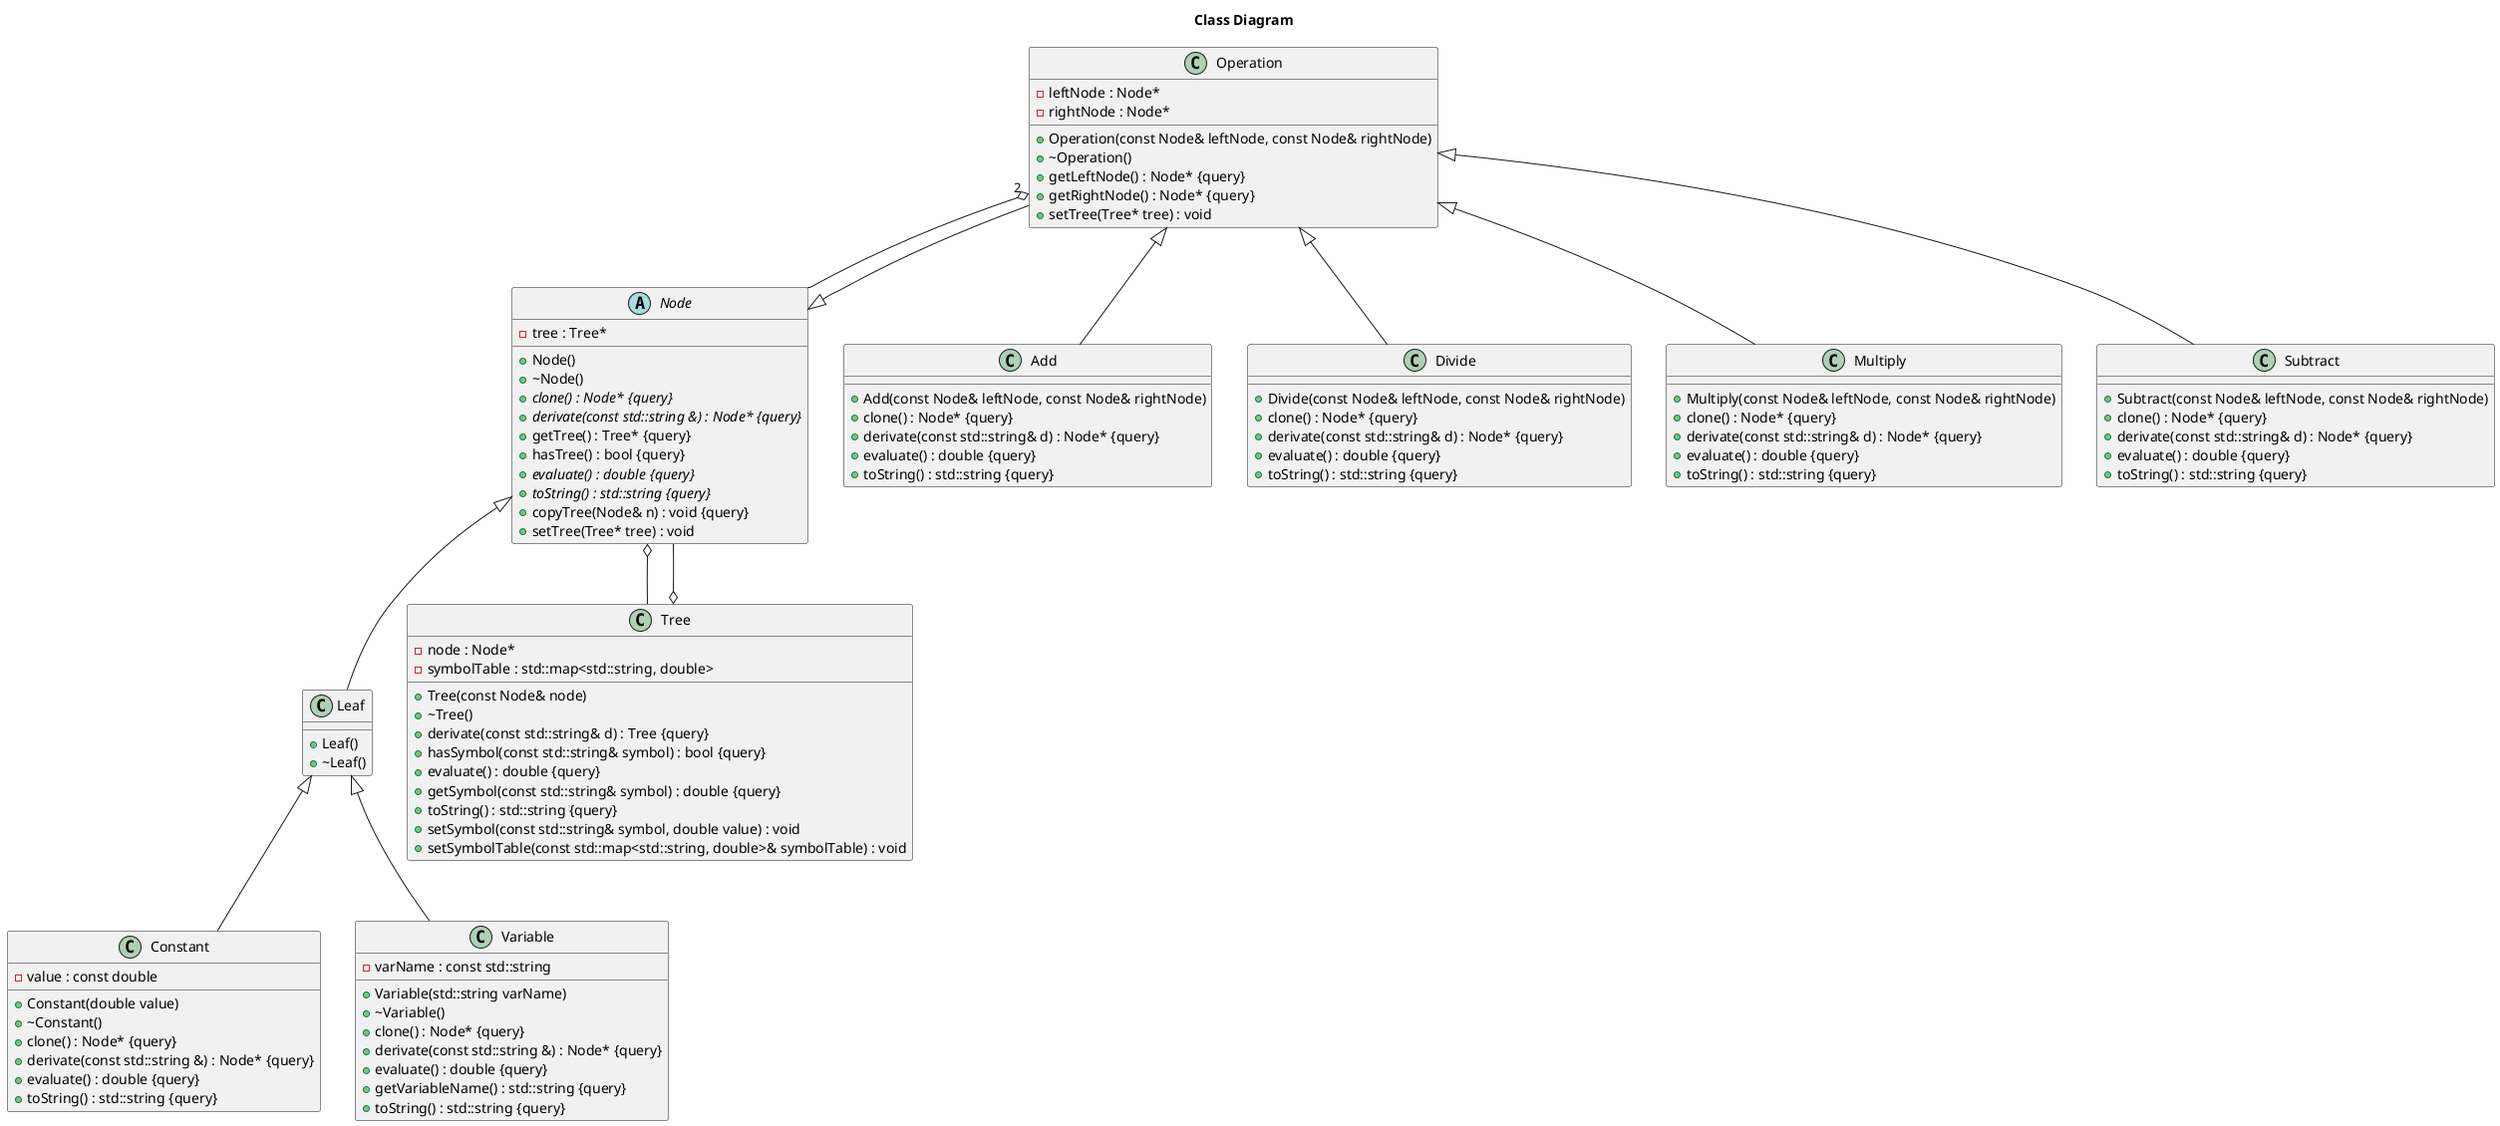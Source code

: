 @startuml Class Diagram

title Class Diagram


/' Objects '/

class Add {
	+Add(const Node& leftNode, const Node& rightNode)
	+clone() : Node* {query}
	+derivate(const std::string& d) : Node* {query}
	+evaluate() : double {query}
	+toString() : std::string {query}
}


class Constant {
	+Constant(double value)
	+~Constant()
	+clone() : Node* {query}
	+derivate(const std::string &) : Node* {query}
	-value : const double
	+evaluate() : double {query}
	+toString() : std::string {query}
}


class Divide {
	+Divide(const Node& leftNode, const Node& rightNode)
	+clone() : Node* {query}
	+derivate(const std::string& d) : Node* {query}
	+evaluate() : double {query}
	+toString() : std::string {query}
}


class Leaf {
	+Leaf()
	+~Leaf()
}


class Multiply {
	+Multiply(const Node& leftNode, const Node& rightNode)
	+clone() : Node* {query}
	+derivate(const std::string& d) : Node* {query}
	+evaluate() : double {query}
	+toString() : std::string {query}
}


abstract class Node {
	+Node()
	+~Node()
	+{abstract} clone() : Node* {query}
	+{abstract} derivate(const std::string &) : Node* {query}
	+getTree() : Tree* {query}
	-tree : Tree*
	+hasTree() : bool {query}
	+{abstract} evaluate() : double {query}
	+{abstract} toString() : std::string {query}
	+copyTree(Node& n) : void {query}
	+setTree(Tree* tree) : void
}


class Operation {
	+Operation(const Node& leftNode, const Node& rightNode)
	+~Operation()
	+getLeftNode() : Node* {query}
	+getRightNode() : Node* {query}
	-leftNode : Node*
	-rightNode : Node*
	+setTree(Tree* tree) : void
}


class Subtract {
	+Subtract(const Node& leftNode, const Node& rightNode)
	+clone() : Node* {query}
	+derivate(const std::string& d) : Node* {query}
	+evaluate() : double {query}
	+toString() : std::string {query}
}


class Tree {
	+Tree(const Node& node)
	+~Tree()
	-node : Node*
	+derivate(const std::string& d) : Tree {query}
	+hasSymbol(const std::string& symbol) : bool {query}
	+evaluate() : double {query}
	+getSymbol(const std::string& symbol) : double {query}
	-symbolTable : std::map<std::string, double>
	+toString() : std::string {query}
	+setSymbol(const std::string& symbol, double value) : void
	+setSymbolTable(const std::map<std::string, double>& symbolTable) : void
}


class Variable {
	+Variable(std::string varName)
	+~Variable()
	+clone() : Node* {query}
	+derivate(const std::string &) : Node* {query}
	-varName : const std::string
	+evaluate() : double {query}
	+getVariableName() : std::string {query}
	+toString() : std::string {query}
}





/' Inheritance relationships '/

.Leaf <|-- .Constant


.Leaf <|-- .Variable


.Node <|-- .Leaf


.Node <|-- .Operation


.Operation <|-- .Add


.Operation <|-- .Divide


.Operation <|-- .Multiply


.Operation <|-- .Subtract





/' Aggregation relationships '/

.Node o-- .Tree


.Operation "2" o-- .Node


.Tree o-- .Node






/' Nested objects '/



@enduml

